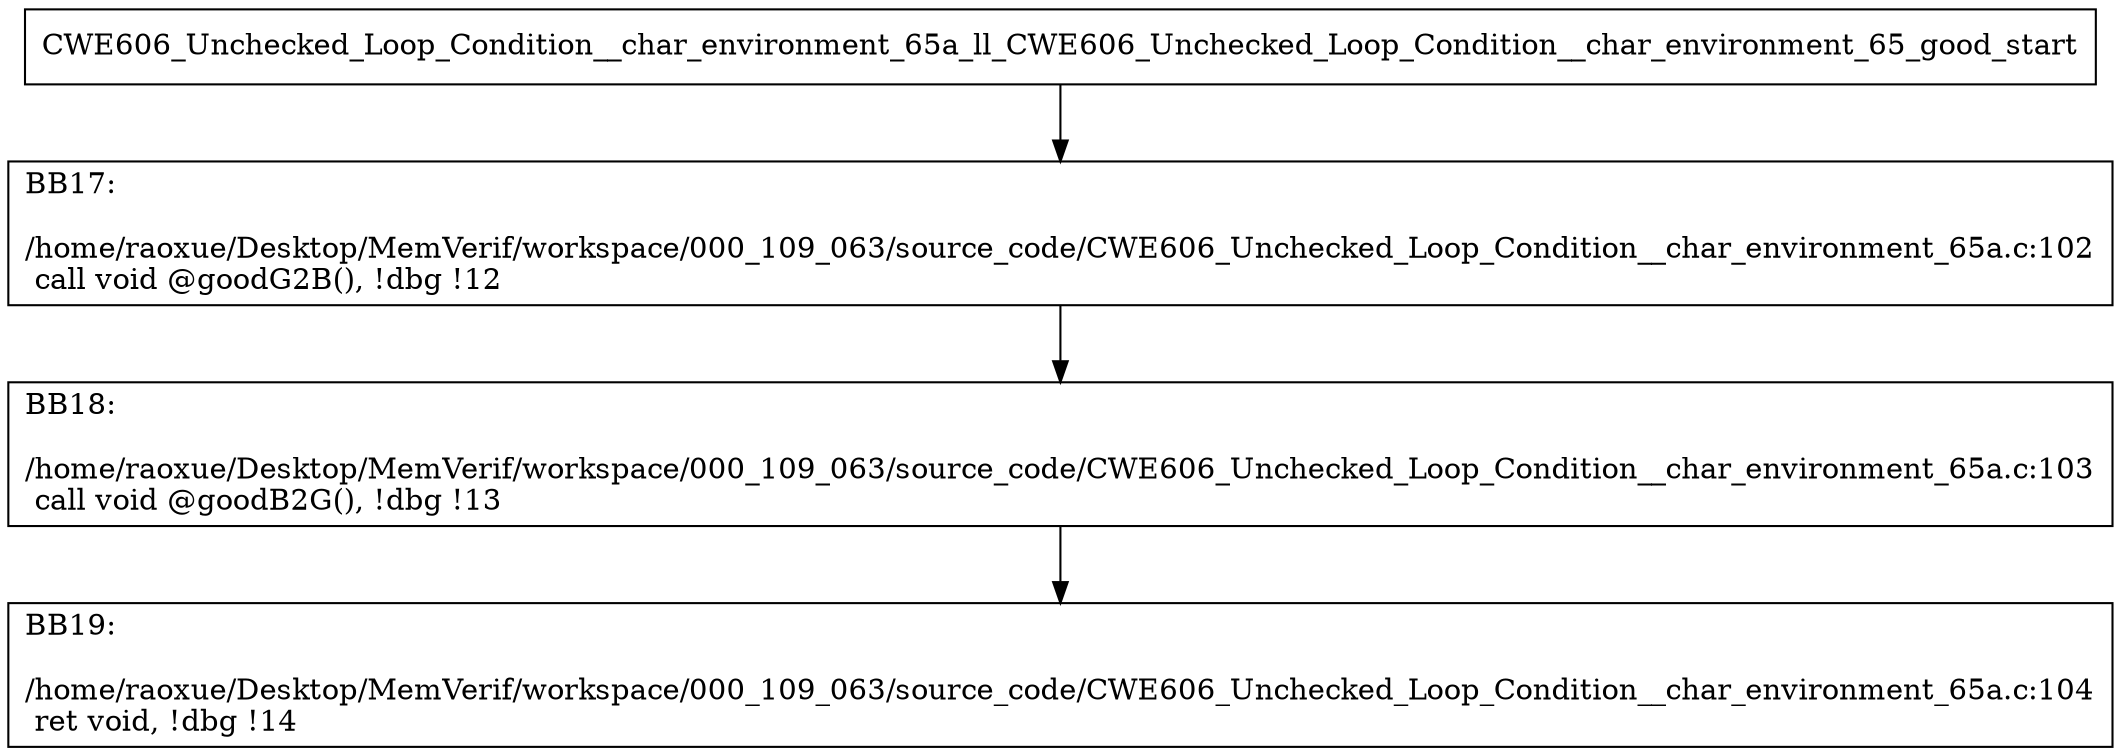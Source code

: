 digraph "CFG for'CWE606_Unchecked_Loop_Condition__char_environment_65a_ll_CWE606_Unchecked_Loop_Condition__char_environment_65_good' function" {
	BBCWE606_Unchecked_Loop_Condition__char_environment_65a_ll_CWE606_Unchecked_Loop_Condition__char_environment_65_good_start[shape=record,label="{CWE606_Unchecked_Loop_Condition__char_environment_65a_ll_CWE606_Unchecked_Loop_Condition__char_environment_65_good_start}"];
	BBCWE606_Unchecked_Loop_Condition__char_environment_65a_ll_CWE606_Unchecked_Loop_Condition__char_environment_65_good_start-> CWE606_Unchecked_Loop_Condition__char_environment_65a_ll_CWE606_Unchecked_Loop_Condition__char_environment_65_goodBB17;
	CWE606_Unchecked_Loop_Condition__char_environment_65a_ll_CWE606_Unchecked_Loop_Condition__char_environment_65_goodBB17 [shape=record, label="{BB17:\l\l/home/raoxue/Desktop/MemVerif/workspace/000_109_063/source_code/CWE606_Unchecked_Loop_Condition__char_environment_65a.c:102\l
  call void @goodG2B(), !dbg !12\l
}"];
	CWE606_Unchecked_Loop_Condition__char_environment_65a_ll_CWE606_Unchecked_Loop_Condition__char_environment_65_goodBB17-> CWE606_Unchecked_Loop_Condition__char_environment_65a_ll_CWE606_Unchecked_Loop_Condition__char_environment_65_goodBB18;
	CWE606_Unchecked_Loop_Condition__char_environment_65a_ll_CWE606_Unchecked_Loop_Condition__char_environment_65_goodBB18 [shape=record, label="{BB18:\l\l/home/raoxue/Desktop/MemVerif/workspace/000_109_063/source_code/CWE606_Unchecked_Loop_Condition__char_environment_65a.c:103\l
  call void @goodB2G(), !dbg !13\l
}"];
	CWE606_Unchecked_Loop_Condition__char_environment_65a_ll_CWE606_Unchecked_Loop_Condition__char_environment_65_goodBB18-> CWE606_Unchecked_Loop_Condition__char_environment_65a_ll_CWE606_Unchecked_Loop_Condition__char_environment_65_goodBB19;
	CWE606_Unchecked_Loop_Condition__char_environment_65a_ll_CWE606_Unchecked_Loop_Condition__char_environment_65_goodBB19 [shape=record, label="{BB19:\l\l/home/raoxue/Desktop/MemVerif/workspace/000_109_063/source_code/CWE606_Unchecked_Loop_Condition__char_environment_65a.c:104\l
  ret void, !dbg !14\l
}"];
}
